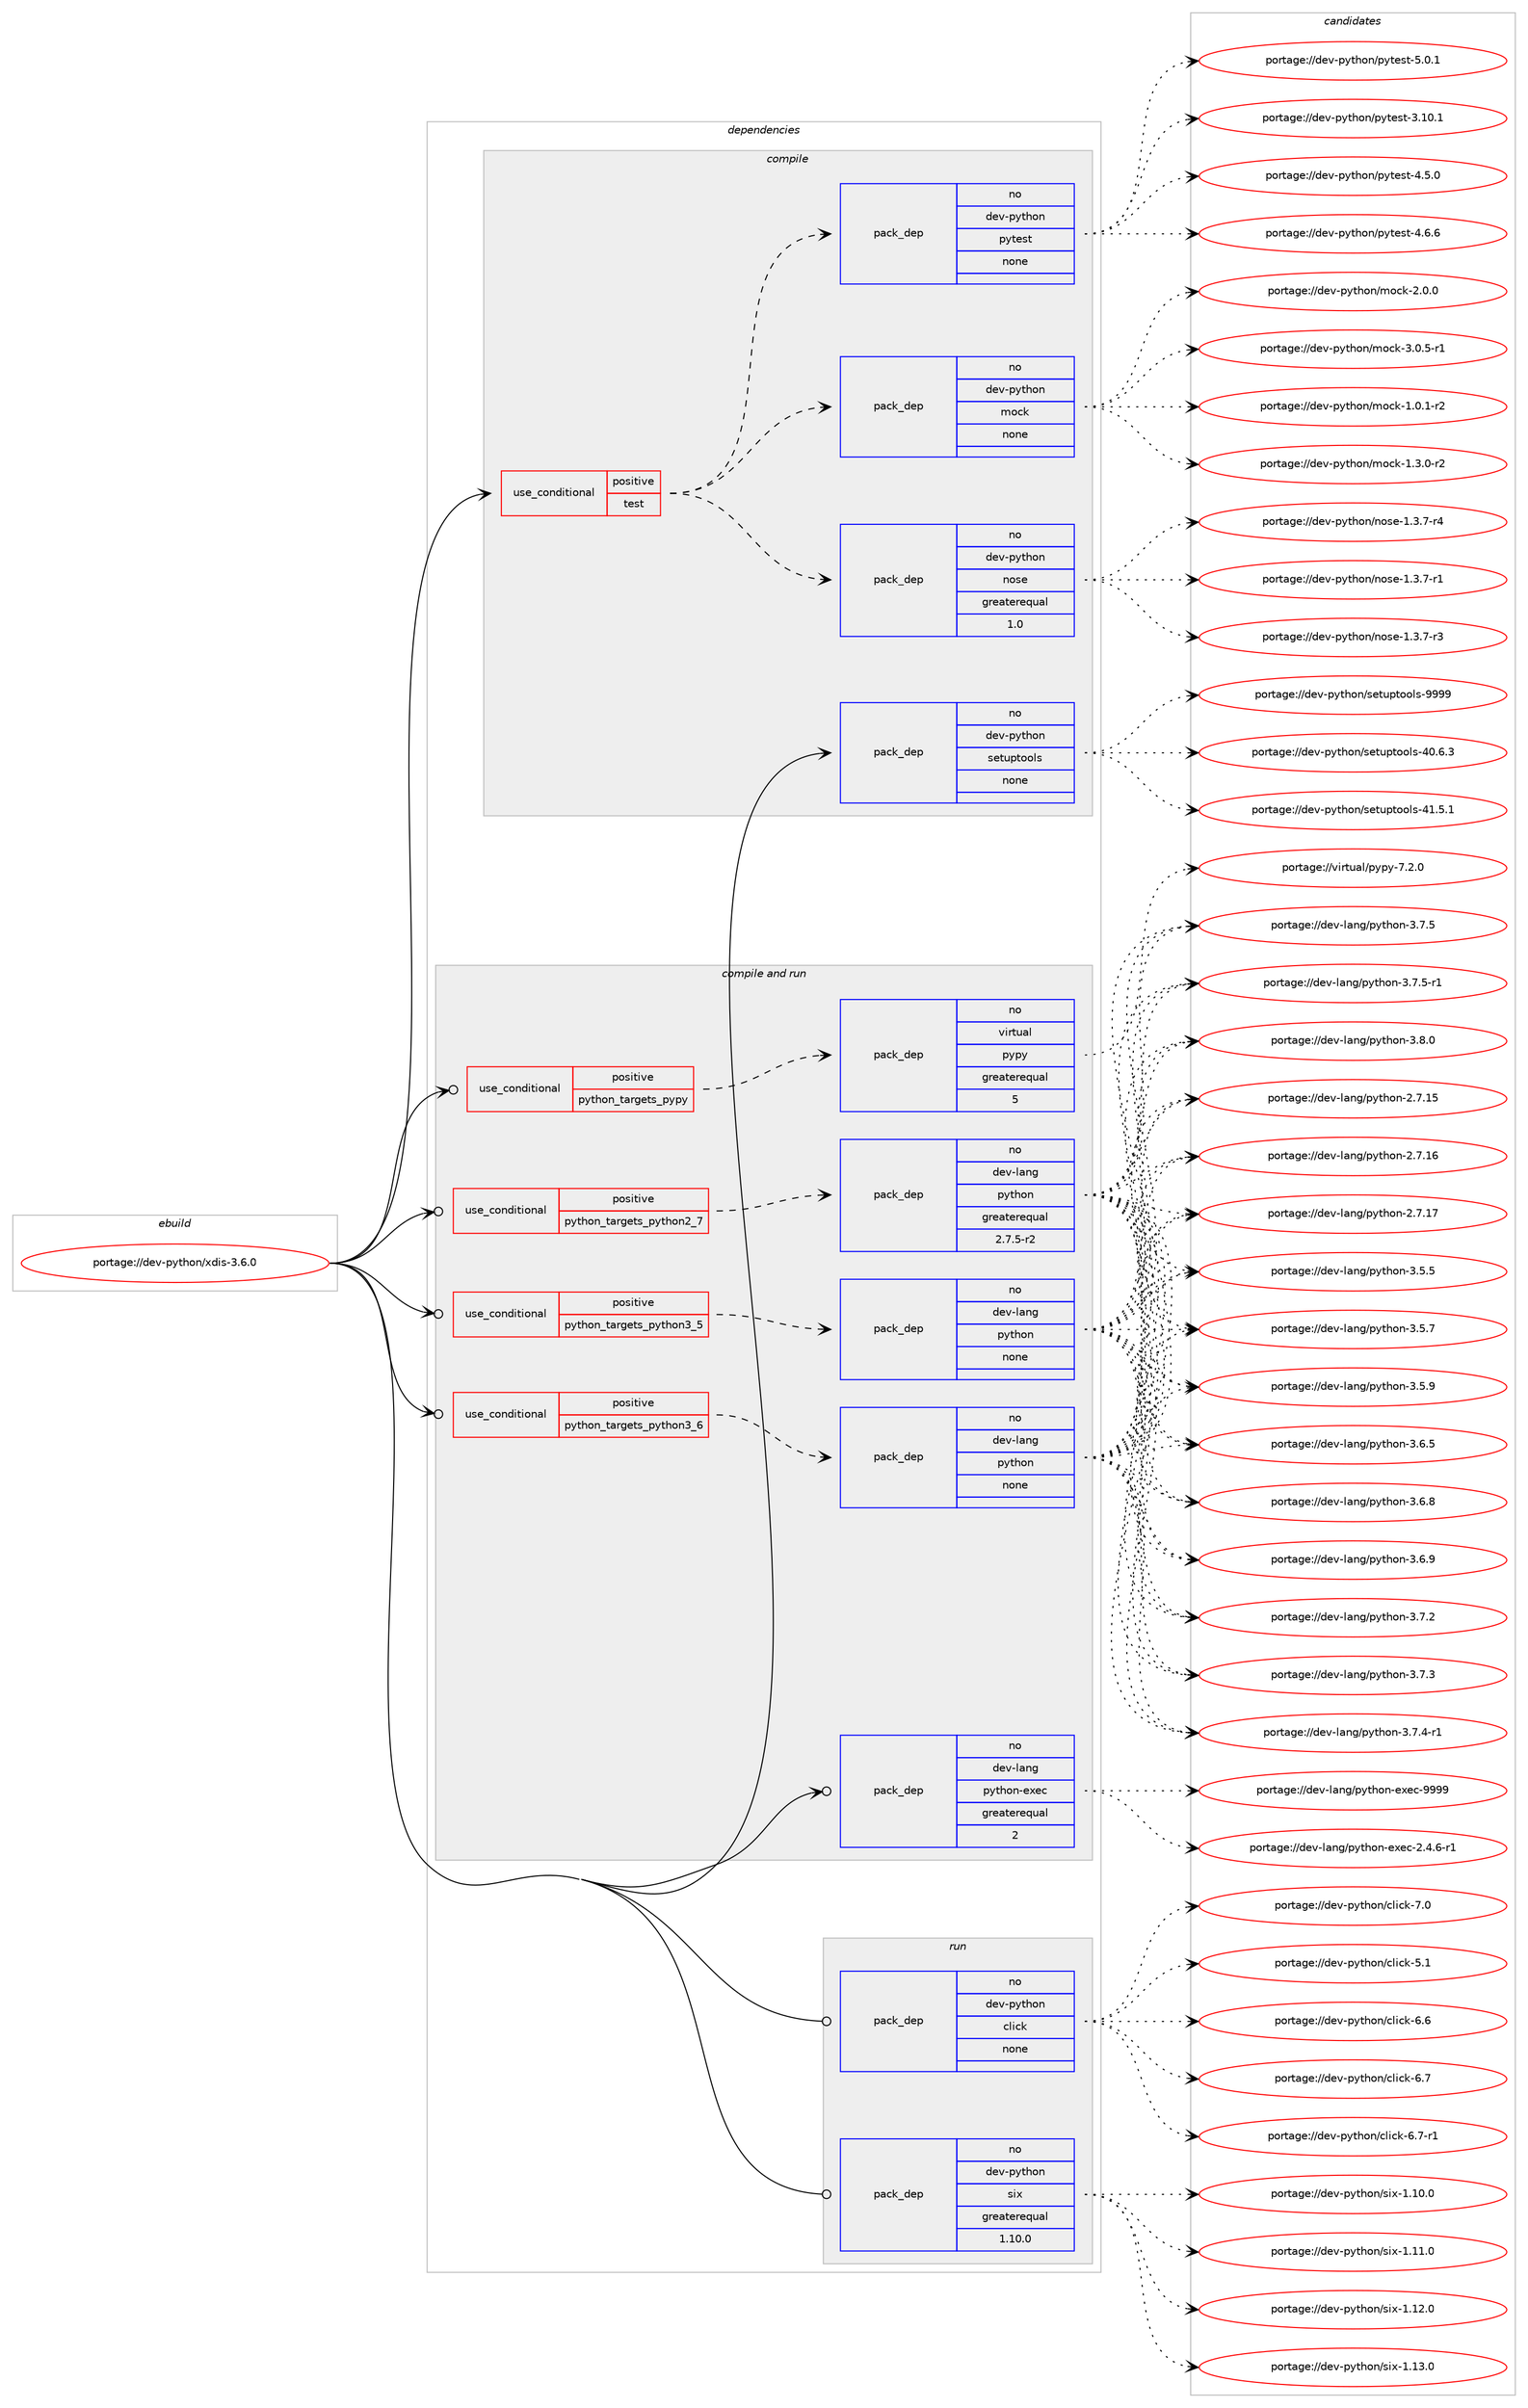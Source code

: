 digraph prolog {

# *************
# Graph options
# *************

newrank=true;
concentrate=true;
compound=true;
graph [rankdir=LR,fontname=Helvetica,fontsize=10,ranksep=1.5];#, ranksep=2.5, nodesep=0.2];
edge  [arrowhead=vee];
node  [fontname=Helvetica,fontsize=10];

# **********
# The ebuild
# **********

subgraph cluster_leftcol {
color=gray;
rank=same;
label=<<i>ebuild</i>>;
id [label="portage://dev-python/xdis-3.6.0", color=red, width=4, href="../dev-python/xdis-3.6.0.svg"];
}

# ****************
# The dependencies
# ****************

subgraph cluster_midcol {
color=gray;
label=<<i>dependencies</i>>;
subgraph cluster_compile {
fillcolor="#eeeeee";
style=filled;
label=<<i>compile</i>>;
subgraph cond40994 {
dependency179615 [label=<<TABLE BORDER="0" CELLBORDER="1" CELLSPACING="0" CELLPADDING="4"><TR><TD ROWSPAN="3" CELLPADDING="10">use_conditional</TD></TR><TR><TD>positive</TD></TR><TR><TD>test</TD></TR></TABLE>>, shape=none, color=red];
subgraph pack135210 {
dependency179616 [label=<<TABLE BORDER="0" CELLBORDER="1" CELLSPACING="0" CELLPADDING="4" WIDTH="220"><TR><TD ROWSPAN="6" CELLPADDING="30">pack_dep</TD></TR><TR><TD WIDTH="110">no</TD></TR><TR><TD>dev-python</TD></TR><TR><TD>nose</TD></TR><TR><TD>greaterequal</TD></TR><TR><TD>1.0</TD></TR></TABLE>>, shape=none, color=blue];
}
dependency179615:e -> dependency179616:w [weight=20,style="dashed",arrowhead="vee"];
subgraph pack135211 {
dependency179617 [label=<<TABLE BORDER="0" CELLBORDER="1" CELLSPACING="0" CELLPADDING="4" WIDTH="220"><TR><TD ROWSPAN="6" CELLPADDING="30">pack_dep</TD></TR><TR><TD WIDTH="110">no</TD></TR><TR><TD>dev-python</TD></TR><TR><TD>mock</TD></TR><TR><TD>none</TD></TR><TR><TD></TD></TR></TABLE>>, shape=none, color=blue];
}
dependency179615:e -> dependency179617:w [weight=20,style="dashed",arrowhead="vee"];
subgraph pack135212 {
dependency179618 [label=<<TABLE BORDER="0" CELLBORDER="1" CELLSPACING="0" CELLPADDING="4" WIDTH="220"><TR><TD ROWSPAN="6" CELLPADDING="30">pack_dep</TD></TR><TR><TD WIDTH="110">no</TD></TR><TR><TD>dev-python</TD></TR><TR><TD>pytest</TD></TR><TR><TD>none</TD></TR><TR><TD></TD></TR></TABLE>>, shape=none, color=blue];
}
dependency179615:e -> dependency179618:w [weight=20,style="dashed",arrowhead="vee"];
}
id:e -> dependency179615:w [weight=20,style="solid",arrowhead="vee"];
subgraph pack135213 {
dependency179619 [label=<<TABLE BORDER="0" CELLBORDER="1" CELLSPACING="0" CELLPADDING="4" WIDTH="220"><TR><TD ROWSPAN="6" CELLPADDING="30">pack_dep</TD></TR><TR><TD WIDTH="110">no</TD></TR><TR><TD>dev-python</TD></TR><TR><TD>setuptools</TD></TR><TR><TD>none</TD></TR><TR><TD></TD></TR></TABLE>>, shape=none, color=blue];
}
id:e -> dependency179619:w [weight=20,style="solid",arrowhead="vee"];
}
subgraph cluster_compileandrun {
fillcolor="#eeeeee";
style=filled;
label=<<i>compile and run</i>>;
subgraph cond40995 {
dependency179620 [label=<<TABLE BORDER="0" CELLBORDER="1" CELLSPACING="0" CELLPADDING="4"><TR><TD ROWSPAN="3" CELLPADDING="10">use_conditional</TD></TR><TR><TD>positive</TD></TR><TR><TD>python_targets_pypy</TD></TR></TABLE>>, shape=none, color=red];
subgraph pack135214 {
dependency179621 [label=<<TABLE BORDER="0" CELLBORDER="1" CELLSPACING="0" CELLPADDING="4" WIDTH="220"><TR><TD ROWSPAN="6" CELLPADDING="30">pack_dep</TD></TR><TR><TD WIDTH="110">no</TD></TR><TR><TD>virtual</TD></TR><TR><TD>pypy</TD></TR><TR><TD>greaterequal</TD></TR><TR><TD>5</TD></TR></TABLE>>, shape=none, color=blue];
}
dependency179620:e -> dependency179621:w [weight=20,style="dashed",arrowhead="vee"];
}
id:e -> dependency179620:w [weight=20,style="solid",arrowhead="odotvee"];
subgraph cond40996 {
dependency179622 [label=<<TABLE BORDER="0" CELLBORDER="1" CELLSPACING="0" CELLPADDING="4"><TR><TD ROWSPAN="3" CELLPADDING="10">use_conditional</TD></TR><TR><TD>positive</TD></TR><TR><TD>python_targets_python2_7</TD></TR></TABLE>>, shape=none, color=red];
subgraph pack135215 {
dependency179623 [label=<<TABLE BORDER="0" CELLBORDER="1" CELLSPACING="0" CELLPADDING="4" WIDTH="220"><TR><TD ROWSPAN="6" CELLPADDING="30">pack_dep</TD></TR><TR><TD WIDTH="110">no</TD></TR><TR><TD>dev-lang</TD></TR><TR><TD>python</TD></TR><TR><TD>greaterequal</TD></TR><TR><TD>2.7.5-r2</TD></TR></TABLE>>, shape=none, color=blue];
}
dependency179622:e -> dependency179623:w [weight=20,style="dashed",arrowhead="vee"];
}
id:e -> dependency179622:w [weight=20,style="solid",arrowhead="odotvee"];
subgraph cond40997 {
dependency179624 [label=<<TABLE BORDER="0" CELLBORDER="1" CELLSPACING="0" CELLPADDING="4"><TR><TD ROWSPAN="3" CELLPADDING="10">use_conditional</TD></TR><TR><TD>positive</TD></TR><TR><TD>python_targets_python3_5</TD></TR></TABLE>>, shape=none, color=red];
subgraph pack135216 {
dependency179625 [label=<<TABLE BORDER="0" CELLBORDER="1" CELLSPACING="0" CELLPADDING="4" WIDTH="220"><TR><TD ROWSPAN="6" CELLPADDING="30">pack_dep</TD></TR><TR><TD WIDTH="110">no</TD></TR><TR><TD>dev-lang</TD></TR><TR><TD>python</TD></TR><TR><TD>none</TD></TR><TR><TD></TD></TR></TABLE>>, shape=none, color=blue];
}
dependency179624:e -> dependency179625:w [weight=20,style="dashed",arrowhead="vee"];
}
id:e -> dependency179624:w [weight=20,style="solid",arrowhead="odotvee"];
subgraph cond40998 {
dependency179626 [label=<<TABLE BORDER="0" CELLBORDER="1" CELLSPACING="0" CELLPADDING="4"><TR><TD ROWSPAN="3" CELLPADDING="10">use_conditional</TD></TR><TR><TD>positive</TD></TR><TR><TD>python_targets_python3_6</TD></TR></TABLE>>, shape=none, color=red];
subgraph pack135217 {
dependency179627 [label=<<TABLE BORDER="0" CELLBORDER="1" CELLSPACING="0" CELLPADDING="4" WIDTH="220"><TR><TD ROWSPAN="6" CELLPADDING="30">pack_dep</TD></TR><TR><TD WIDTH="110">no</TD></TR><TR><TD>dev-lang</TD></TR><TR><TD>python</TD></TR><TR><TD>none</TD></TR><TR><TD></TD></TR></TABLE>>, shape=none, color=blue];
}
dependency179626:e -> dependency179627:w [weight=20,style="dashed",arrowhead="vee"];
}
id:e -> dependency179626:w [weight=20,style="solid",arrowhead="odotvee"];
subgraph pack135218 {
dependency179628 [label=<<TABLE BORDER="0" CELLBORDER="1" CELLSPACING="0" CELLPADDING="4" WIDTH="220"><TR><TD ROWSPAN="6" CELLPADDING="30">pack_dep</TD></TR><TR><TD WIDTH="110">no</TD></TR><TR><TD>dev-lang</TD></TR><TR><TD>python-exec</TD></TR><TR><TD>greaterequal</TD></TR><TR><TD>2</TD></TR></TABLE>>, shape=none, color=blue];
}
id:e -> dependency179628:w [weight=20,style="solid",arrowhead="odotvee"];
}
subgraph cluster_run {
fillcolor="#eeeeee";
style=filled;
label=<<i>run</i>>;
subgraph pack135219 {
dependency179629 [label=<<TABLE BORDER="0" CELLBORDER="1" CELLSPACING="0" CELLPADDING="4" WIDTH="220"><TR><TD ROWSPAN="6" CELLPADDING="30">pack_dep</TD></TR><TR><TD WIDTH="110">no</TD></TR><TR><TD>dev-python</TD></TR><TR><TD>click</TD></TR><TR><TD>none</TD></TR><TR><TD></TD></TR></TABLE>>, shape=none, color=blue];
}
id:e -> dependency179629:w [weight=20,style="solid",arrowhead="odot"];
subgraph pack135220 {
dependency179630 [label=<<TABLE BORDER="0" CELLBORDER="1" CELLSPACING="0" CELLPADDING="4" WIDTH="220"><TR><TD ROWSPAN="6" CELLPADDING="30">pack_dep</TD></TR><TR><TD WIDTH="110">no</TD></TR><TR><TD>dev-python</TD></TR><TR><TD>six</TD></TR><TR><TD>greaterequal</TD></TR><TR><TD>1.10.0</TD></TR></TABLE>>, shape=none, color=blue];
}
id:e -> dependency179630:w [weight=20,style="solid",arrowhead="odot"];
}
}

# **************
# The candidates
# **************

subgraph cluster_choices {
rank=same;
color=gray;
label=<<i>candidates</i>>;

subgraph choice135210 {
color=black;
nodesep=1;
choiceportage10010111845112121116104111110471101111151014549465146554511449 [label="portage://dev-python/nose-1.3.7-r1", color=red, width=4,href="../dev-python/nose-1.3.7-r1.svg"];
choiceportage10010111845112121116104111110471101111151014549465146554511451 [label="portage://dev-python/nose-1.3.7-r3", color=red, width=4,href="../dev-python/nose-1.3.7-r3.svg"];
choiceportage10010111845112121116104111110471101111151014549465146554511452 [label="portage://dev-python/nose-1.3.7-r4", color=red, width=4,href="../dev-python/nose-1.3.7-r4.svg"];
dependency179616:e -> choiceportage10010111845112121116104111110471101111151014549465146554511449:w [style=dotted,weight="100"];
dependency179616:e -> choiceportage10010111845112121116104111110471101111151014549465146554511451:w [style=dotted,weight="100"];
dependency179616:e -> choiceportage10010111845112121116104111110471101111151014549465146554511452:w [style=dotted,weight="100"];
}
subgraph choice135211 {
color=black;
nodesep=1;
choiceportage1001011184511212111610411111047109111991074549464846494511450 [label="portage://dev-python/mock-1.0.1-r2", color=red, width=4,href="../dev-python/mock-1.0.1-r2.svg"];
choiceportage1001011184511212111610411111047109111991074549465146484511450 [label="portage://dev-python/mock-1.3.0-r2", color=red, width=4,href="../dev-python/mock-1.3.0-r2.svg"];
choiceportage100101118451121211161041111104710911199107455046484648 [label="portage://dev-python/mock-2.0.0", color=red, width=4,href="../dev-python/mock-2.0.0.svg"];
choiceportage1001011184511212111610411111047109111991074551464846534511449 [label="portage://dev-python/mock-3.0.5-r1", color=red, width=4,href="../dev-python/mock-3.0.5-r1.svg"];
dependency179617:e -> choiceportage1001011184511212111610411111047109111991074549464846494511450:w [style=dotted,weight="100"];
dependency179617:e -> choiceportage1001011184511212111610411111047109111991074549465146484511450:w [style=dotted,weight="100"];
dependency179617:e -> choiceportage100101118451121211161041111104710911199107455046484648:w [style=dotted,weight="100"];
dependency179617:e -> choiceportage1001011184511212111610411111047109111991074551464846534511449:w [style=dotted,weight="100"];
}
subgraph choice135212 {
color=black;
nodesep=1;
choiceportage100101118451121211161041111104711212111610111511645514649484649 [label="portage://dev-python/pytest-3.10.1", color=red, width=4,href="../dev-python/pytest-3.10.1.svg"];
choiceportage1001011184511212111610411111047112121116101115116455246534648 [label="portage://dev-python/pytest-4.5.0", color=red, width=4,href="../dev-python/pytest-4.5.0.svg"];
choiceportage1001011184511212111610411111047112121116101115116455246544654 [label="portage://dev-python/pytest-4.6.6", color=red, width=4,href="../dev-python/pytest-4.6.6.svg"];
choiceportage1001011184511212111610411111047112121116101115116455346484649 [label="portage://dev-python/pytest-5.0.1", color=red, width=4,href="../dev-python/pytest-5.0.1.svg"];
dependency179618:e -> choiceportage100101118451121211161041111104711212111610111511645514649484649:w [style=dotted,weight="100"];
dependency179618:e -> choiceportage1001011184511212111610411111047112121116101115116455246534648:w [style=dotted,weight="100"];
dependency179618:e -> choiceportage1001011184511212111610411111047112121116101115116455246544654:w [style=dotted,weight="100"];
dependency179618:e -> choiceportage1001011184511212111610411111047112121116101115116455346484649:w [style=dotted,weight="100"];
}
subgraph choice135213 {
color=black;
nodesep=1;
choiceportage100101118451121211161041111104711510111611711211611111110811545524846544651 [label="portage://dev-python/setuptools-40.6.3", color=red, width=4,href="../dev-python/setuptools-40.6.3.svg"];
choiceportage100101118451121211161041111104711510111611711211611111110811545524946534649 [label="portage://dev-python/setuptools-41.5.1", color=red, width=4,href="../dev-python/setuptools-41.5.1.svg"];
choiceportage10010111845112121116104111110471151011161171121161111111081154557575757 [label="portage://dev-python/setuptools-9999", color=red, width=4,href="../dev-python/setuptools-9999.svg"];
dependency179619:e -> choiceportage100101118451121211161041111104711510111611711211611111110811545524846544651:w [style=dotted,weight="100"];
dependency179619:e -> choiceportage100101118451121211161041111104711510111611711211611111110811545524946534649:w [style=dotted,weight="100"];
dependency179619:e -> choiceportage10010111845112121116104111110471151011161171121161111111081154557575757:w [style=dotted,weight="100"];
}
subgraph choice135214 {
color=black;
nodesep=1;
choiceportage1181051141161179710847112121112121455546504648 [label="portage://virtual/pypy-7.2.0", color=red, width=4,href="../virtual/pypy-7.2.0.svg"];
dependency179621:e -> choiceportage1181051141161179710847112121112121455546504648:w [style=dotted,weight="100"];
}
subgraph choice135215 {
color=black;
nodesep=1;
choiceportage10010111845108971101034711212111610411111045504655464953 [label="portage://dev-lang/python-2.7.15", color=red, width=4,href="../dev-lang/python-2.7.15.svg"];
choiceportage10010111845108971101034711212111610411111045504655464954 [label="portage://dev-lang/python-2.7.16", color=red, width=4,href="../dev-lang/python-2.7.16.svg"];
choiceportage10010111845108971101034711212111610411111045504655464955 [label="portage://dev-lang/python-2.7.17", color=red, width=4,href="../dev-lang/python-2.7.17.svg"];
choiceportage100101118451089711010347112121116104111110455146534653 [label="portage://dev-lang/python-3.5.5", color=red, width=4,href="../dev-lang/python-3.5.5.svg"];
choiceportage100101118451089711010347112121116104111110455146534655 [label="portage://dev-lang/python-3.5.7", color=red, width=4,href="../dev-lang/python-3.5.7.svg"];
choiceportage100101118451089711010347112121116104111110455146534657 [label="portage://dev-lang/python-3.5.9", color=red, width=4,href="../dev-lang/python-3.5.9.svg"];
choiceportage100101118451089711010347112121116104111110455146544653 [label="portage://dev-lang/python-3.6.5", color=red, width=4,href="../dev-lang/python-3.6.5.svg"];
choiceportage100101118451089711010347112121116104111110455146544656 [label="portage://dev-lang/python-3.6.8", color=red, width=4,href="../dev-lang/python-3.6.8.svg"];
choiceportage100101118451089711010347112121116104111110455146544657 [label="portage://dev-lang/python-3.6.9", color=red, width=4,href="../dev-lang/python-3.6.9.svg"];
choiceportage100101118451089711010347112121116104111110455146554650 [label="portage://dev-lang/python-3.7.2", color=red, width=4,href="../dev-lang/python-3.7.2.svg"];
choiceportage100101118451089711010347112121116104111110455146554651 [label="portage://dev-lang/python-3.7.3", color=red, width=4,href="../dev-lang/python-3.7.3.svg"];
choiceportage1001011184510897110103471121211161041111104551465546524511449 [label="portage://dev-lang/python-3.7.4-r1", color=red, width=4,href="../dev-lang/python-3.7.4-r1.svg"];
choiceportage100101118451089711010347112121116104111110455146554653 [label="portage://dev-lang/python-3.7.5", color=red, width=4,href="../dev-lang/python-3.7.5.svg"];
choiceportage1001011184510897110103471121211161041111104551465546534511449 [label="portage://dev-lang/python-3.7.5-r1", color=red, width=4,href="../dev-lang/python-3.7.5-r1.svg"];
choiceportage100101118451089711010347112121116104111110455146564648 [label="portage://dev-lang/python-3.8.0", color=red, width=4,href="../dev-lang/python-3.8.0.svg"];
dependency179623:e -> choiceportage10010111845108971101034711212111610411111045504655464953:w [style=dotted,weight="100"];
dependency179623:e -> choiceportage10010111845108971101034711212111610411111045504655464954:w [style=dotted,weight="100"];
dependency179623:e -> choiceportage10010111845108971101034711212111610411111045504655464955:w [style=dotted,weight="100"];
dependency179623:e -> choiceportage100101118451089711010347112121116104111110455146534653:w [style=dotted,weight="100"];
dependency179623:e -> choiceportage100101118451089711010347112121116104111110455146534655:w [style=dotted,weight="100"];
dependency179623:e -> choiceportage100101118451089711010347112121116104111110455146534657:w [style=dotted,weight="100"];
dependency179623:e -> choiceportage100101118451089711010347112121116104111110455146544653:w [style=dotted,weight="100"];
dependency179623:e -> choiceportage100101118451089711010347112121116104111110455146544656:w [style=dotted,weight="100"];
dependency179623:e -> choiceportage100101118451089711010347112121116104111110455146544657:w [style=dotted,weight="100"];
dependency179623:e -> choiceportage100101118451089711010347112121116104111110455146554650:w [style=dotted,weight="100"];
dependency179623:e -> choiceportage100101118451089711010347112121116104111110455146554651:w [style=dotted,weight="100"];
dependency179623:e -> choiceportage1001011184510897110103471121211161041111104551465546524511449:w [style=dotted,weight="100"];
dependency179623:e -> choiceportage100101118451089711010347112121116104111110455146554653:w [style=dotted,weight="100"];
dependency179623:e -> choiceportage1001011184510897110103471121211161041111104551465546534511449:w [style=dotted,weight="100"];
dependency179623:e -> choiceportage100101118451089711010347112121116104111110455146564648:w [style=dotted,weight="100"];
}
subgraph choice135216 {
color=black;
nodesep=1;
choiceportage10010111845108971101034711212111610411111045504655464953 [label="portage://dev-lang/python-2.7.15", color=red, width=4,href="../dev-lang/python-2.7.15.svg"];
choiceportage10010111845108971101034711212111610411111045504655464954 [label="portage://dev-lang/python-2.7.16", color=red, width=4,href="../dev-lang/python-2.7.16.svg"];
choiceportage10010111845108971101034711212111610411111045504655464955 [label="portage://dev-lang/python-2.7.17", color=red, width=4,href="../dev-lang/python-2.7.17.svg"];
choiceportage100101118451089711010347112121116104111110455146534653 [label="portage://dev-lang/python-3.5.5", color=red, width=4,href="../dev-lang/python-3.5.5.svg"];
choiceportage100101118451089711010347112121116104111110455146534655 [label="portage://dev-lang/python-3.5.7", color=red, width=4,href="../dev-lang/python-3.5.7.svg"];
choiceportage100101118451089711010347112121116104111110455146534657 [label="portage://dev-lang/python-3.5.9", color=red, width=4,href="../dev-lang/python-3.5.9.svg"];
choiceportage100101118451089711010347112121116104111110455146544653 [label="portage://dev-lang/python-3.6.5", color=red, width=4,href="../dev-lang/python-3.6.5.svg"];
choiceportage100101118451089711010347112121116104111110455146544656 [label="portage://dev-lang/python-3.6.8", color=red, width=4,href="../dev-lang/python-3.6.8.svg"];
choiceportage100101118451089711010347112121116104111110455146544657 [label="portage://dev-lang/python-3.6.9", color=red, width=4,href="../dev-lang/python-3.6.9.svg"];
choiceportage100101118451089711010347112121116104111110455146554650 [label="portage://dev-lang/python-3.7.2", color=red, width=4,href="../dev-lang/python-3.7.2.svg"];
choiceportage100101118451089711010347112121116104111110455146554651 [label="portage://dev-lang/python-3.7.3", color=red, width=4,href="../dev-lang/python-3.7.3.svg"];
choiceportage1001011184510897110103471121211161041111104551465546524511449 [label="portage://dev-lang/python-3.7.4-r1", color=red, width=4,href="../dev-lang/python-3.7.4-r1.svg"];
choiceportage100101118451089711010347112121116104111110455146554653 [label="portage://dev-lang/python-3.7.5", color=red, width=4,href="../dev-lang/python-3.7.5.svg"];
choiceportage1001011184510897110103471121211161041111104551465546534511449 [label="portage://dev-lang/python-3.7.5-r1", color=red, width=4,href="../dev-lang/python-3.7.5-r1.svg"];
choiceportage100101118451089711010347112121116104111110455146564648 [label="portage://dev-lang/python-3.8.0", color=red, width=4,href="../dev-lang/python-3.8.0.svg"];
dependency179625:e -> choiceportage10010111845108971101034711212111610411111045504655464953:w [style=dotted,weight="100"];
dependency179625:e -> choiceportage10010111845108971101034711212111610411111045504655464954:w [style=dotted,weight="100"];
dependency179625:e -> choiceportage10010111845108971101034711212111610411111045504655464955:w [style=dotted,weight="100"];
dependency179625:e -> choiceportage100101118451089711010347112121116104111110455146534653:w [style=dotted,weight="100"];
dependency179625:e -> choiceportage100101118451089711010347112121116104111110455146534655:w [style=dotted,weight="100"];
dependency179625:e -> choiceportage100101118451089711010347112121116104111110455146534657:w [style=dotted,weight="100"];
dependency179625:e -> choiceportage100101118451089711010347112121116104111110455146544653:w [style=dotted,weight="100"];
dependency179625:e -> choiceportage100101118451089711010347112121116104111110455146544656:w [style=dotted,weight="100"];
dependency179625:e -> choiceportage100101118451089711010347112121116104111110455146544657:w [style=dotted,weight="100"];
dependency179625:e -> choiceportage100101118451089711010347112121116104111110455146554650:w [style=dotted,weight="100"];
dependency179625:e -> choiceportage100101118451089711010347112121116104111110455146554651:w [style=dotted,weight="100"];
dependency179625:e -> choiceportage1001011184510897110103471121211161041111104551465546524511449:w [style=dotted,weight="100"];
dependency179625:e -> choiceportage100101118451089711010347112121116104111110455146554653:w [style=dotted,weight="100"];
dependency179625:e -> choiceportage1001011184510897110103471121211161041111104551465546534511449:w [style=dotted,weight="100"];
dependency179625:e -> choiceportage100101118451089711010347112121116104111110455146564648:w [style=dotted,weight="100"];
}
subgraph choice135217 {
color=black;
nodesep=1;
choiceportage10010111845108971101034711212111610411111045504655464953 [label="portage://dev-lang/python-2.7.15", color=red, width=4,href="../dev-lang/python-2.7.15.svg"];
choiceportage10010111845108971101034711212111610411111045504655464954 [label="portage://dev-lang/python-2.7.16", color=red, width=4,href="../dev-lang/python-2.7.16.svg"];
choiceportage10010111845108971101034711212111610411111045504655464955 [label="portage://dev-lang/python-2.7.17", color=red, width=4,href="../dev-lang/python-2.7.17.svg"];
choiceportage100101118451089711010347112121116104111110455146534653 [label="portage://dev-lang/python-3.5.5", color=red, width=4,href="../dev-lang/python-3.5.5.svg"];
choiceportage100101118451089711010347112121116104111110455146534655 [label="portage://dev-lang/python-3.5.7", color=red, width=4,href="../dev-lang/python-3.5.7.svg"];
choiceportage100101118451089711010347112121116104111110455146534657 [label="portage://dev-lang/python-3.5.9", color=red, width=4,href="../dev-lang/python-3.5.9.svg"];
choiceportage100101118451089711010347112121116104111110455146544653 [label="portage://dev-lang/python-3.6.5", color=red, width=4,href="../dev-lang/python-3.6.5.svg"];
choiceportage100101118451089711010347112121116104111110455146544656 [label="portage://dev-lang/python-3.6.8", color=red, width=4,href="../dev-lang/python-3.6.8.svg"];
choiceportage100101118451089711010347112121116104111110455146544657 [label="portage://dev-lang/python-3.6.9", color=red, width=4,href="../dev-lang/python-3.6.9.svg"];
choiceportage100101118451089711010347112121116104111110455146554650 [label="portage://dev-lang/python-3.7.2", color=red, width=4,href="../dev-lang/python-3.7.2.svg"];
choiceportage100101118451089711010347112121116104111110455146554651 [label="portage://dev-lang/python-3.7.3", color=red, width=4,href="../dev-lang/python-3.7.3.svg"];
choiceportage1001011184510897110103471121211161041111104551465546524511449 [label="portage://dev-lang/python-3.7.4-r1", color=red, width=4,href="../dev-lang/python-3.7.4-r1.svg"];
choiceportage100101118451089711010347112121116104111110455146554653 [label="portage://dev-lang/python-3.7.5", color=red, width=4,href="../dev-lang/python-3.7.5.svg"];
choiceportage1001011184510897110103471121211161041111104551465546534511449 [label="portage://dev-lang/python-3.7.5-r1", color=red, width=4,href="../dev-lang/python-3.7.5-r1.svg"];
choiceportage100101118451089711010347112121116104111110455146564648 [label="portage://dev-lang/python-3.8.0", color=red, width=4,href="../dev-lang/python-3.8.0.svg"];
dependency179627:e -> choiceportage10010111845108971101034711212111610411111045504655464953:w [style=dotted,weight="100"];
dependency179627:e -> choiceportage10010111845108971101034711212111610411111045504655464954:w [style=dotted,weight="100"];
dependency179627:e -> choiceportage10010111845108971101034711212111610411111045504655464955:w [style=dotted,weight="100"];
dependency179627:e -> choiceportage100101118451089711010347112121116104111110455146534653:w [style=dotted,weight="100"];
dependency179627:e -> choiceportage100101118451089711010347112121116104111110455146534655:w [style=dotted,weight="100"];
dependency179627:e -> choiceportage100101118451089711010347112121116104111110455146534657:w [style=dotted,weight="100"];
dependency179627:e -> choiceportage100101118451089711010347112121116104111110455146544653:w [style=dotted,weight="100"];
dependency179627:e -> choiceportage100101118451089711010347112121116104111110455146544656:w [style=dotted,weight="100"];
dependency179627:e -> choiceportage100101118451089711010347112121116104111110455146544657:w [style=dotted,weight="100"];
dependency179627:e -> choiceportage100101118451089711010347112121116104111110455146554650:w [style=dotted,weight="100"];
dependency179627:e -> choiceportage100101118451089711010347112121116104111110455146554651:w [style=dotted,weight="100"];
dependency179627:e -> choiceportage1001011184510897110103471121211161041111104551465546524511449:w [style=dotted,weight="100"];
dependency179627:e -> choiceportage100101118451089711010347112121116104111110455146554653:w [style=dotted,weight="100"];
dependency179627:e -> choiceportage1001011184510897110103471121211161041111104551465546534511449:w [style=dotted,weight="100"];
dependency179627:e -> choiceportage100101118451089711010347112121116104111110455146564648:w [style=dotted,weight="100"];
}
subgraph choice135218 {
color=black;
nodesep=1;
choiceportage10010111845108971101034711212111610411111045101120101994550465246544511449 [label="portage://dev-lang/python-exec-2.4.6-r1", color=red, width=4,href="../dev-lang/python-exec-2.4.6-r1.svg"];
choiceportage10010111845108971101034711212111610411111045101120101994557575757 [label="portage://dev-lang/python-exec-9999", color=red, width=4,href="../dev-lang/python-exec-9999.svg"];
dependency179628:e -> choiceportage10010111845108971101034711212111610411111045101120101994550465246544511449:w [style=dotted,weight="100"];
dependency179628:e -> choiceportage10010111845108971101034711212111610411111045101120101994557575757:w [style=dotted,weight="100"];
}
subgraph choice135219 {
color=black;
nodesep=1;
choiceportage1001011184511212111610411111047991081059910745534649 [label="portage://dev-python/click-5.1", color=red, width=4,href="../dev-python/click-5.1.svg"];
choiceportage1001011184511212111610411111047991081059910745544654 [label="portage://dev-python/click-6.6", color=red, width=4,href="../dev-python/click-6.6.svg"];
choiceportage1001011184511212111610411111047991081059910745544655 [label="portage://dev-python/click-6.7", color=red, width=4,href="../dev-python/click-6.7.svg"];
choiceportage10010111845112121116104111110479910810599107455446554511449 [label="portage://dev-python/click-6.7-r1", color=red, width=4,href="../dev-python/click-6.7-r1.svg"];
choiceportage1001011184511212111610411111047991081059910745554648 [label="portage://dev-python/click-7.0", color=red, width=4,href="../dev-python/click-7.0.svg"];
dependency179629:e -> choiceportage1001011184511212111610411111047991081059910745534649:w [style=dotted,weight="100"];
dependency179629:e -> choiceportage1001011184511212111610411111047991081059910745544654:w [style=dotted,weight="100"];
dependency179629:e -> choiceportage1001011184511212111610411111047991081059910745544655:w [style=dotted,weight="100"];
dependency179629:e -> choiceportage10010111845112121116104111110479910810599107455446554511449:w [style=dotted,weight="100"];
dependency179629:e -> choiceportage1001011184511212111610411111047991081059910745554648:w [style=dotted,weight="100"];
}
subgraph choice135220 {
color=black;
nodesep=1;
choiceportage100101118451121211161041111104711510512045494649484648 [label="portage://dev-python/six-1.10.0", color=red, width=4,href="../dev-python/six-1.10.0.svg"];
choiceportage100101118451121211161041111104711510512045494649494648 [label="portage://dev-python/six-1.11.0", color=red, width=4,href="../dev-python/six-1.11.0.svg"];
choiceportage100101118451121211161041111104711510512045494649504648 [label="portage://dev-python/six-1.12.0", color=red, width=4,href="../dev-python/six-1.12.0.svg"];
choiceportage100101118451121211161041111104711510512045494649514648 [label="portage://dev-python/six-1.13.0", color=red, width=4,href="../dev-python/six-1.13.0.svg"];
dependency179630:e -> choiceportage100101118451121211161041111104711510512045494649484648:w [style=dotted,weight="100"];
dependency179630:e -> choiceportage100101118451121211161041111104711510512045494649494648:w [style=dotted,weight="100"];
dependency179630:e -> choiceportage100101118451121211161041111104711510512045494649504648:w [style=dotted,weight="100"];
dependency179630:e -> choiceportage100101118451121211161041111104711510512045494649514648:w [style=dotted,weight="100"];
}
}

}
